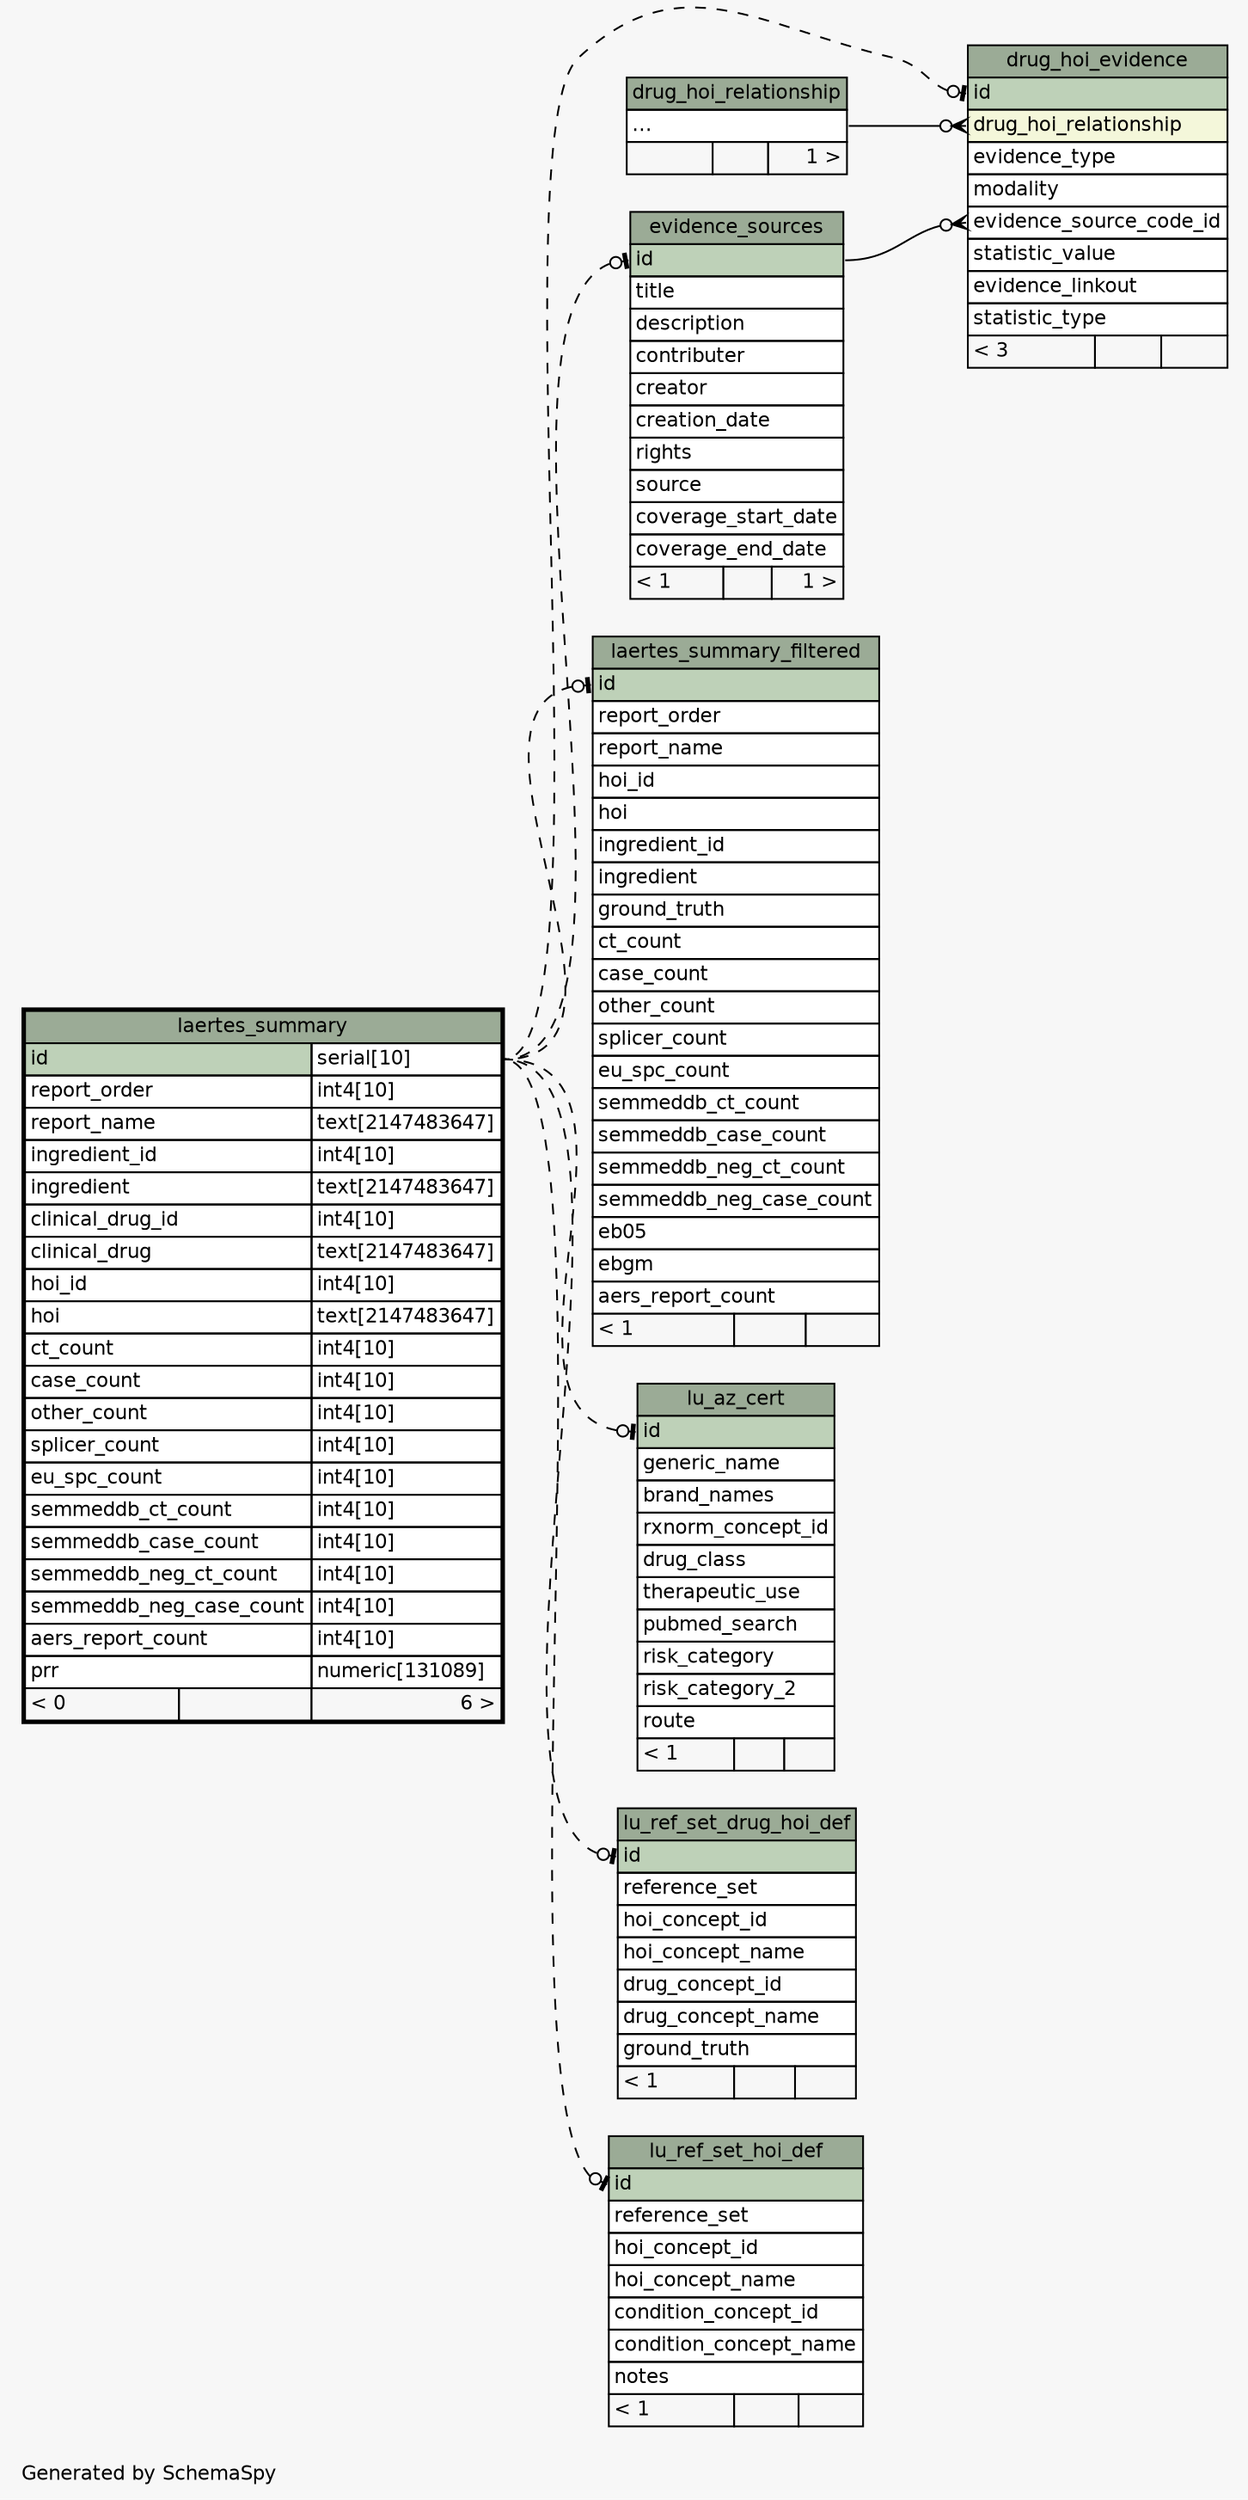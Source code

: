 // dot 2.38.0 on Linux 3.16.0-38-generic
// SchemaSpy rev 590
digraph "impliedTwoDegreesRelationshipsDiagram" {
  graph [
    rankdir="RL"
    bgcolor="#f7f7f7"
    label="\nGenerated by SchemaSpy"
    labeljust="l"
    nodesep="0.18"
    ranksep="0.46"
    fontname="Helvetica"
    fontsize="11"
  ];
  node [
    fontname="Helvetica"
    fontsize="11"
    shape="plaintext"
  ];
  edge [
    arrowsize="0.8"
  ];
  "drug_hoi_evidence":"drug_hoi_relationship":w -> "drug_hoi_relationship":"elipses":e [arrowhead=none dir=back arrowtail=crowodot];
  "drug_hoi_evidence":"evidence_source_code_id":w -> "evidence_sources":"id":e [arrowhead=none dir=back arrowtail=crowodot];
  "drug_hoi_evidence":"id":w -> "laertes_summary":"id.type":e [arrowhead=none dir=back arrowtail=teeodot style=dashed];
  "evidence_sources":"id":w -> "laertes_summary":"id.type":e [arrowhead=none dir=back arrowtail=teeodot style=dashed];
  "laertes_summary_filtered":"id":w -> "laertes_summary":"id.type":e [arrowhead=none dir=back arrowtail=teeodot style=dashed];
  "lu_az_cert":"id":w -> "laertes_summary":"id.type":e [arrowhead=none dir=back arrowtail=teeodot style=dashed];
  "lu_ref_set_drug_hoi_def":"id":w -> "laertes_summary":"id.type":e [arrowhead=none dir=back arrowtail=teeodot style=dashed];
  "lu_ref_set_hoi_def":"id":w -> "laertes_summary":"id.type":e [arrowhead=none dir=back arrowtail=teeodot style=dashed];
  "drug_hoi_evidence" [
    label=<
    <TABLE BORDER="0" CELLBORDER="1" CELLSPACING="0" BGCOLOR="#ffffff">
      <TR><TD COLSPAN="3" BGCOLOR="#9bab96" ALIGN="CENTER">drug_hoi_evidence</TD></TR>
      <TR><TD PORT="id" COLSPAN="3" BGCOLOR="#bed1b8" ALIGN="LEFT">id</TD></TR>
      <TR><TD PORT="drug_hoi_relationship" COLSPAN="3" BGCOLOR="#f4f7da" ALIGN="LEFT">drug_hoi_relationship</TD></TR>
      <TR><TD PORT="evidence_type" COLSPAN="3" ALIGN="LEFT">evidence_type</TD></TR>
      <TR><TD PORT="modality" COLSPAN="3" ALIGN="LEFT">modality</TD></TR>
      <TR><TD PORT="evidence_source_code_id" COLSPAN="3" ALIGN="LEFT">evidence_source_code_id</TD></TR>
      <TR><TD PORT="statistic_value" COLSPAN="3" ALIGN="LEFT">statistic_value</TD></TR>
      <TR><TD PORT="evidence_linkout" COLSPAN="3" ALIGN="LEFT">evidence_linkout</TD></TR>
      <TR><TD PORT="statistic_type" COLSPAN="3" ALIGN="LEFT">statistic_type</TD></TR>
      <TR><TD ALIGN="LEFT" BGCOLOR="#f7f7f7">&lt; 3</TD><TD ALIGN="RIGHT" BGCOLOR="#f7f7f7">  </TD><TD ALIGN="RIGHT" BGCOLOR="#f7f7f7">  </TD></TR>
    </TABLE>>
    URL="drug_hoi_evidence.html"
    tooltip="drug_hoi_evidence"
  ];
  "drug_hoi_relationship" [
    label=<
    <TABLE BORDER="0" CELLBORDER="1" CELLSPACING="0" BGCOLOR="#ffffff">
      <TR><TD COLSPAN="3" BGCOLOR="#9bab96" ALIGN="CENTER">drug_hoi_relationship</TD></TR>
      <TR><TD PORT="elipses" COLSPAN="3" ALIGN="LEFT">...</TD></TR>
      <TR><TD ALIGN="LEFT" BGCOLOR="#f7f7f7">  </TD><TD ALIGN="RIGHT" BGCOLOR="#f7f7f7">  </TD><TD ALIGN="RIGHT" BGCOLOR="#f7f7f7">1 &gt;</TD></TR>
    </TABLE>>
    URL="drug_hoi_relationship.html"
    tooltip="drug_hoi_relationship"
  ];
  "evidence_sources" [
    label=<
    <TABLE BORDER="0" CELLBORDER="1" CELLSPACING="0" BGCOLOR="#ffffff">
      <TR><TD COLSPAN="3" BGCOLOR="#9bab96" ALIGN="CENTER">evidence_sources</TD></TR>
      <TR><TD PORT="id" COLSPAN="3" BGCOLOR="#bed1b8" ALIGN="LEFT">id</TD></TR>
      <TR><TD PORT="title" COLSPAN="3" ALIGN="LEFT">title</TD></TR>
      <TR><TD PORT="description" COLSPAN="3" ALIGN="LEFT">description</TD></TR>
      <TR><TD PORT="contributer" COLSPAN="3" ALIGN="LEFT">contributer</TD></TR>
      <TR><TD PORT="creator" COLSPAN="3" ALIGN="LEFT">creator</TD></TR>
      <TR><TD PORT="creation_date" COLSPAN="3" ALIGN="LEFT">creation_date</TD></TR>
      <TR><TD PORT="rights" COLSPAN="3" ALIGN="LEFT">rights</TD></TR>
      <TR><TD PORT="source" COLSPAN="3" ALIGN="LEFT">source</TD></TR>
      <TR><TD PORT="coverage_start_date" COLSPAN="3" ALIGN="LEFT">coverage_start_date</TD></TR>
      <TR><TD PORT="coverage_end_date" COLSPAN="3" ALIGN="LEFT">coverage_end_date</TD></TR>
      <TR><TD ALIGN="LEFT" BGCOLOR="#f7f7f7">&lt; 1</TD><TD ALIGN="RIGHT" BGCOLOR="#f7f7f7">  </TD><TD ALIGN="RIGHT" BGCOLOR="#f7f7f7">1 &gt;</TD></TR>
    </TABLE>>
    URL="evidence_sources.html"
    tooltip="evidence_sources"
  ];
  "laertes_summary" [
    label=<
    <TABLE BORDER="2" CELLBORDER="1" CELLSPACING="0" BGCOLOR="#ffffff">
      <TR><TD COLSPAN="3" BGCOLOR="#9bab96" ALIGN="CENTER">laertes_summary</TD></TR>
      <TR><TD PORT="id" COLSPAN="2" BGCOLOR="#bed1b8" ALIGN="LEFT">id</TD><TD PORT="id.type" ALIGN="LEFT">serial[10]</TD></TR>
      <TR><TD PORT="report_order" COLSPAN="2" ALIGN="LEFT">report_order</TD><TD PORT="report_order.type" ALIGN="LEFT">int4[10]</TD></TR>
      <TR><TD PORT="report_name" COLSPAN="2" ALIGN="LEFT">report_name</TD><TD PORT="report_name.type" ALIGN="LEFT">text[2147483647]</TD></TR>
      <TR><TD PORT="ingredient_id" COLSPAN="2" ALIGN="LEFT">ingredient_id</TD><TD PORT="ingredient_id.type" ALIGN="LEFT">int4[10]</TD></TR>
      <TR><TD PORT="ingredient" COLSPAN="2" ALIGN="LEFT">ingredient</TD><TD PORT="ingredient.type" ALIGN="LEFT">text[2147483647]</TD></TR>
      <TR><TD PORT="clinical_drug_id" COLSPAN="2" ALIGN="LEFT">clinical_drug_id</TD><TD PORT="clinical_drug_id.type" ALIGN="LEFT">int4[10]</TD></TR>
      <TR><TD PORT="clinical_drug" COLSPAN="2" ALIGN="LEFT">clinical_drug</TD><TD PORT="clinical_drug.type" ALIGN="LEFT">text[2147483647]</TD></TR>
      <TR><TD PORT="hoi_id" COLSPAN="2" ALIGN="LEFT">hoi_id</TD><TD PORT="hoi_id.type" ALIGN="LEFT">int4[10]</TD></TR>
      <TR><TD PORT="hoi" COLSPAN="2" ALIGN="LEFT">hoi</TD><TD PORT="hoi.type" ALIGN="LEFT">text[2147483647]</TD></TR>
      <TR><TD PORT="ct_count" COLSPAN="2" ALIGN="LEFT">ct_count</TD><TD PORT="ct_count.type" ALIGN="LEFT">int4[10]</TD></TR>
      <TR><TD PORT="case_count" COLSPAN="2" ALIGN="LEFT">case_count</TD><TD PORT="case_count.type" ALIGN="LEFT">int4[10]</TD></TR>
      <TR><TD PORT="other_count" COLSPAN="2" ALIGN="LEFT">other_count</TD><TD PORT="other_count.type" ALIGN="LEFT">int4[10]</TD></TR>
      <TR><TD PORT="splicer_count" COLSPAN="2" ALIGN="LEFT">splicer_count</TD><TD PORT="splicer_count.type" ALIGN="LEFT">int4[10]</TD></TR>
      <TR><TD PORT="eu_spc_count" COLSPAN="2" ALIGN="LEFT">eu_spc_count</TD><TD PORT="eu_spc_count.type" ALIGN="LEFT">int4[10]</TD></TR>
      <TR><TD PORT="semmeddb_ct_count" COLSPAN="2" ALIGN="LEFT">semmeddb_ct_count</TD><TD PORT="semmeddb_ct_count.type" ALIGN="LEFT">int4[10]</TD></TR>
      <TR><TD PORT="semmeddb_case_count" COLSPAN="2" ALIGN="LEFT">semmeddb_case_count</TD><TD PORT="semmeddb_case_count.type" ALIGN="LEFT">int4[10]</TD></TR>
      <TR><TD PORT="semmeddb_neg_ct_count" COLSPAN="2" ALIGN="LEFT">semmeddb_neg_ct_count</TD><TD PORT="semmeddb_neg_ct_count.type" ALIGN="LEFT">int4[10]</TD></TR>
      <TR><TD PORT="semmeddb_neg_case_count" COLSPAN="2" ALIGN="LEFT">semmeddb_neg_case_count</TD><TD PORT="semmeddb_neg_case_count.type" ALIGN="LEFT">int4[10]</TD></TR>
      <TR><TD PORT="aers_report_count" COLSPAN="2" ALIGN="LEFT">aers_report_count</TD><TD PORT="aers_report_count.type" ALIGN="LEFT">int4[10]</TD></TR>
      <TR><TD PORT="prr" COLSPAN="2" ALIGN="LEFT">prr</TD><TD PORT="prr.type" ALIGN="LEFT">numeric[131089]</TD></TR>
      <TR><TD ALIGN="LEFT" BGCOLOR="#f7f7f7">&lt; 0</TD><TD ALIGN="RIGHT" BGCOLOR="#f7f7f7">  </TD><TD ALIGN="RIGHT" BGCOLOR="#f7f7f7">6 &gt;</TD></TR>
    </TABLE>>
    URL="laertes_summary.html"
    tooltip="laertes_summary"
  ];
  "laertes_summary_filtered" [
    label=<
    <TABLE BORDER="0" CELLBORDER="1" CELLSPACING="0" BGCOLOR="#ffffff">
      <TR><TD COLSPAN="3" BGCOLOR="#9bab96" ALIGN="CENTER">laertes_summary_filtered</TD></TR>
      <TR><TD PORT="id" COLSPAN="3" BGCOLOR="#bed1b8" ALIGN="LEFT">id</TD></TR>
      <TR><TD PORT="report_order" COLSPAN="3" ALIGN="LEFT">report_order</TD></TR>
      <TR><TD PORT="report_name" COLSPAN="3" ALIGN="LEFT">report_name</TD></TR>
      <TR><TD PORT="hoi_id" COLSPAN="3" ALIGN="LEFT">hoi_id</TD></TR>
      <TR><TD PORT="hoi" COLSPAN="3" ALIGN="LEFT">hoi</TD></TR>
      <TR><TD PORT="ingredient_id" COLSPAN="3" ALIGN="LEFT">ingredient_id</TD></TR>
      <TR><TD PORT="ingredient" COLSPAN="3" ALIGN="LEFT">ingredient</TD></TR>
      <TR><TD PORT="ground_truth" COLSPAN="3" ALIGN="LEFT">ground_truth</TD></TR>
      <TR><TD PORT="ct_count" COLSPAN="3" ALIGN="LEFT">ct_count</TD></TR>
      <TR><TD PORT="case_count" COLSPAN="3" ALIGN="LEFT">case_count</TD></TR>
      <TR><TD PORT="other_count" COLSPAN="3" ALIGN="LEFT">other_count</TD></TR>
      <TR><TD PORT="splicer_count" COLSPAN="3" ALIGN="LEFT">splicer_count</TD></TR>
      <TR><TD PORT="eu_spc_count" COLSPAN="3" ALIGN="LEFT">eu_spc_count</TD></TR>
      <TR><TD PORT="semmeddb_ct_count" COLSPAN="3" ALIGN="LEFT">semmeddb_ct_count</TD></TR>
      <TR><TD PORT="semmeddb_case_count" COLSPAN="3" ALIGN="LEFT">semmeddb_case_count</TD></TR>
      <TR><TD PORT="semmeddb_neg_ct_count" COLSPAN="3" ALIGN="LEFT">semmeddb_neg_ct_count</TD></TR>
      <TR><TD PORT="semmeddb_neg_case_count" COLSPAN="3" ALIGN="LEFT">semmeddb_neg_case_count</TD></TR>
      <TR><TD PORT="eb05" COLSPAN="3" ALIGN="LEFT">eb05</TD></TR>
      <TR><TD PORT="ebgm" COLSPAN="3" ALIGN="LEFT">ebgm</TD></TR>
      <TR><TD PORT="aers_report_count" COLSPAN="3" ALIGN="LEFT">aers_report_count</TD></TR>
      <TR><TD ALIGN="LEFT" BGCOLOR="#f7f7f7">&lt; 1</TD><TD ALIGN="RIGHT" BGCOLOR="#f7f7f7">  </TD><TD ALIGN="RIGHT" BGCOLOR="#f7f7f7">  </TD></TR>
    </TABLE>>
    URL="laertes_summary_filtered.html"
    tooltip="laertes_summary_filtered"
  ];
  "lu_az_cert" [
    label=<
    <TABLE BORDER="0" CELLBORDER="1" CELLSPACING="0" BGCOLOR="#ffffff">
      <TR><TD COLSPAN="3" BGCOLOR="#9bab96" ALIGN="CENTER">lu_az_cert</TD></TR>
      <TR><TD PORT="id" COLSPAN="3" BGCOLOR="#bed1b8" ALIGN="LEFT">id</TD></TR>
      <TR><TD PORT="generic_name" COLSPAN="3" ALIGN="LEFT">generic_name</TD></TR>
      <TR><TD PORT="brand_names" COLSPAN="3" ALIGN="LEFT">brand_names</TD></TR>
      <TR><TD PORT="rxnorm_concept_id" COLSPAN="3" ALIGN="LEFT">rxnorm_concept_id</TD></TR>
      <TR><TD PORT="drug_class" COLSPAN="3" ALIGN="LEFT">drug_class</TD></TR>
      <TR><TD PORT="therapeutic_use" COLSPAN="3" ALIGN="LEFT">therapeutic_use</TD></TR>
      <TR><TD PORT="pubmed_search" COLSPAN="3" ALIGN="LEFT">pubmed_search</TD></TR>
      <TR><TD PORT="risk_category" COLSPAN="3" ALIGN="LEFT">risk_category</TD></TR>
      <TR><TD PORT="risk_category_2" COLSPAN="3" ALIGN="LEFT">risk_category_2</TD></TR>
      <TR><TD PORT="route" COLSPAN="3" ALIGN="LEFT">route</TD></TR>
      <TR><TD ALIGN="LEFT" BGCOLOR="#f7f7f7">&lt; 1</TD><TD ALIGN="RIGHT" BGCOLOR="#f7f7f7">  </TD><TD ALIGN="RIGHT" BGCOLOR="#f7f7f7">  </TD></TR>
    </TABLE>>
    URL="lu_az_cert.html"
    tooltip="lu_az_cert"
  ];
  "lu_ref_set_drug_hoi_def" [
    label=<
    <TABLE BORDER="0" CELLBORDER="1" CELLSPACING="0" BGCOLOR="#ffffff">
      <TR><TD COLSPAN="3" BGCOLOR="#9bab96" ALIGN="CENTER">lu_ref_set_drug_hoi_def</TD></TR>
      <TR><TD PORT="id" COLSPAN="3" BGCOLOR="#bed1b8" ALIGN="LEFT">id</TD></TR>
      <TR><TD PORT="reference_set" COLSPAN="3" ALIGN="LEFT">reference_set</TD></TR>
      <TR><TD PORT="hoi_concept_id" COLSPAN="3" ALIGN="LEFT">hoi_concept_id</TD></TR>
      <TR><TD PORT="hoi_concept_name" COLSPAN="3" ALIGN="LEFT">hoi_concept_name</TD></TR>
      <TR><TD PORT="drug_concept_id" COLSPAN="3" ALIGN="LEFT">drug_concept_id</TD></TR>
      <TR><TD PORT="drug_concept_name" COLSPAN="3" ALIGN="LEFT">drug_concept_name</TD></TR>
      <TR><TD PORT="ground_truth" COLSPAN="3" ALIGN="LEFT">ground_truth</TD></TR>
      <TR><TD ALIGN="LEFT" BGCOLOR="#f7f7f7">&lt; 1</TD><TD ALIGN="RIGHT" BGCOLOR="#f7f7f7">  </TD><TD ALIGN="RIGHT" BGCOLOR="#f7f7f7">  </TD></TR>
    </TABLE>>
    URL="lu_ref_set_drug_hoi_def.html"
    tooltip="lu_ref_set_drug_hoi_def"
  ];
  "lu_ref_set_hoi_def" [
    label=<
    <TABLE BORDER="0" CELLBORDER="1" CELLSPACING="0" BGCOLOR="#ffffff">
      <TR><TD COLSPAN="3" BGCOLOR="#9bab96" ALIGN="CENTER">lu_ref_set_hoi_def</TD></TR>
      <TR><TD PORT="id" COLSPAN="3" BGCOLOR="#bed1b8" ALIGN="LEFT">id</TD></TR>
      <TR><TD PORT="reference_set" COLSPAN="3" ALIGN="LEFT">reference_set</TD></TR>
      <TR><TD PORT="hoi_concept_id" COLSPAN="3" ALIGN="LEFT">hoi_concept_id</TD></TR>
      <TR><TD PORT="hoi_concept_name" COLSPAN="3" ALIGN="LEFT">hoi_concept_name</TD></TR>
      <TR><TD PORT="condition_concept_id" COLSPAN="3" ALIGN="LEFT">condition_concept_id</TD></TR>
      <TR><TD PORT="condition_concept_name" COLSPAN="3" ALIGN="LEFT">condition_concept_name</TD></TR>
      <TR><TD PORT="notes" COLSPAN="3" ALIGN="LEFT">notes</TD></TR>
      <TR><TD ALIGN="LEFT" BGCOLOR="#f7f7f7">&lt; 1</TD><TD ALIGN="RIGHT" BGCOLOR="#f7f7f7">  </TD><TD ALIGN="RIGHT" BGCOLOR="#f7f7f7">  </TD></TR>
    </TABLE>>
    URL="lu_ref_set_hoi_def.html"
    tooltip="lu_ref_set_hoi_def"
  ];
}
